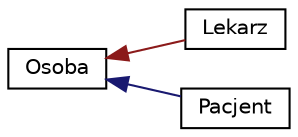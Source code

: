 digraph "Graficzna hierarchia klas"
{
 // LATEX_PDF_SIZE
  edge [fontname="Helvetica",fontsize="10",labelfontname="Helvetica",labelfontsize="10"];
  node [fontname="Helvetica",fontsize="10",shape=record];
  rankdir="LR";
  Node0 [label="Osoba",height=0.2,width=0.4,color="black", fillcolor="white", style="filled",URL="$class_osoba.html",tooltip="Klasa opisujšca osobę, podstawowe informacje personalne każdego bywalca przychodni."];
  Node0 -> Node1 [dir="back",color="firebrick4",fontsize="10",style="solid",fontname="Helvetica"];
  Node1 [label="Lekarz",height=0.2,width=0.4,color="black", fillcolor="white", style="filled",URL="$class_lekarz.html",tooltip="Klasa, która dzieciczy z klasy Osoba, majšca za zadanie obrazować Lekarza w przychodni."];
  Node0 -> Node2 [dir="back",color="midnightblue",fontsize="10",style="solid",fontname="Helvetica"];
  Node2 [label="Pacjent",height=0.2,width=0.4,color="black", fillcolor="white", style="filled",URL="$class_pacjent.html",tooltip="Klasa, która dziedziczy z klasy Osoba, majšca za zadanie obrazować Pacjenta w przychodni."];
}
